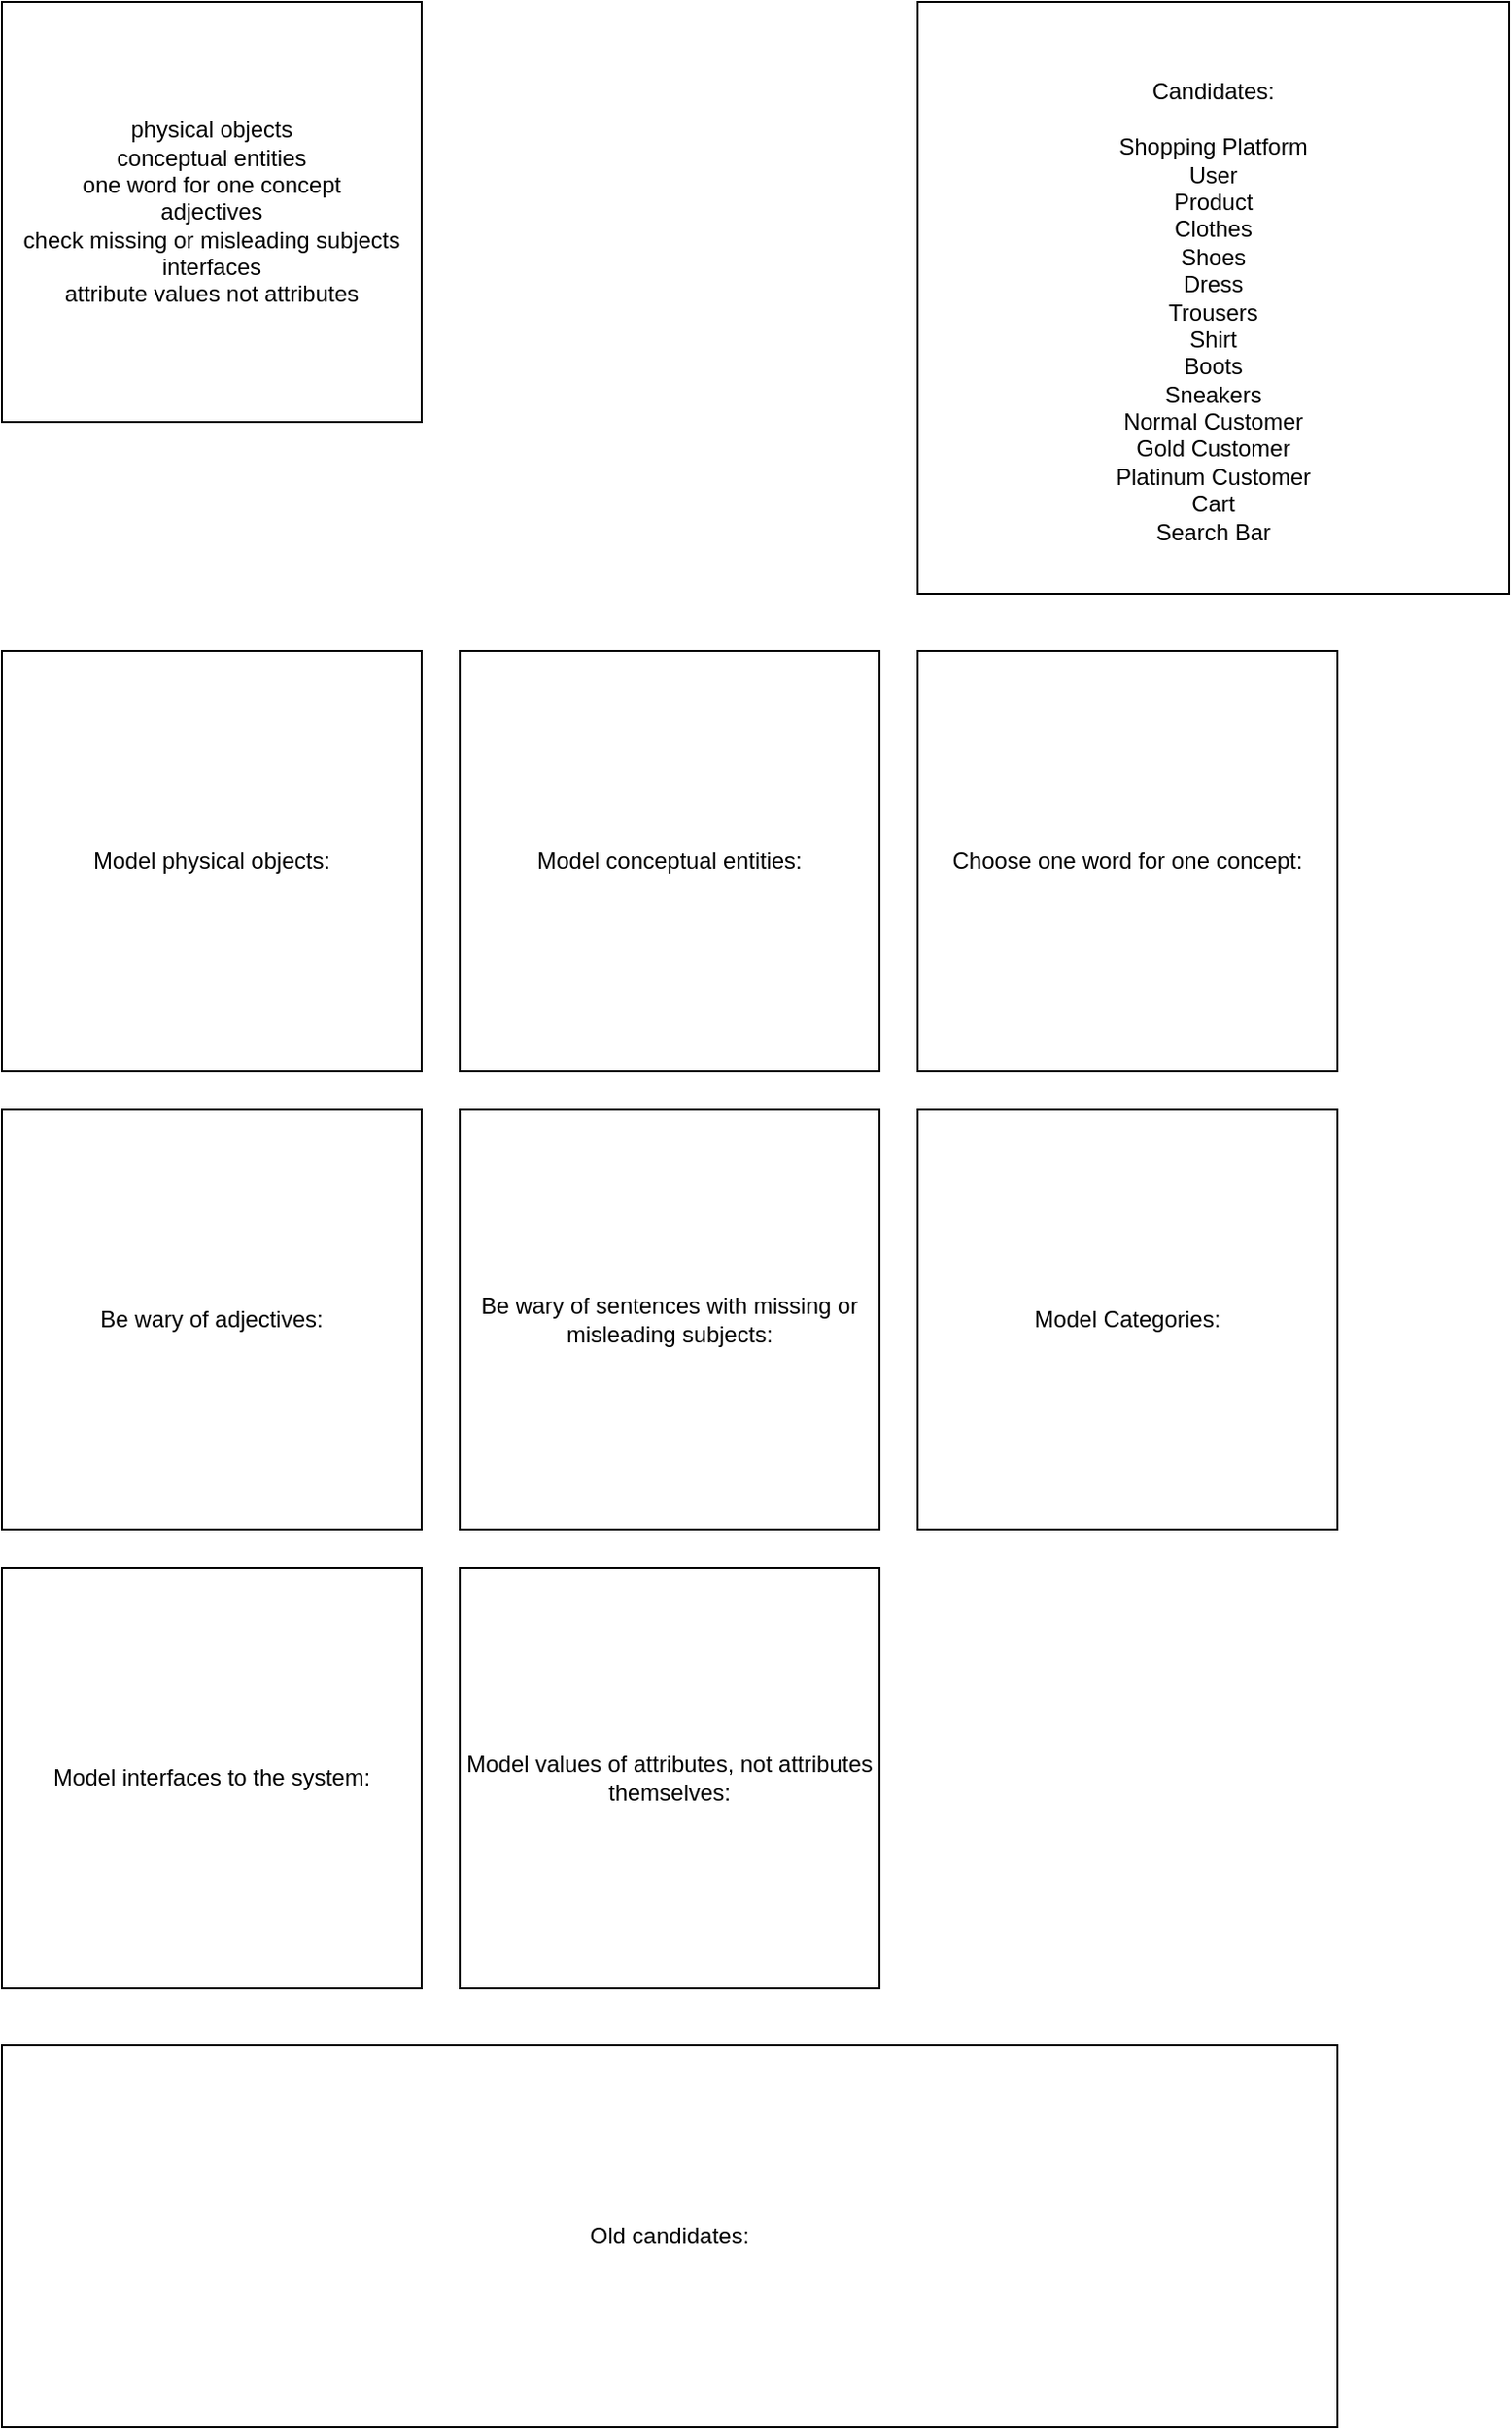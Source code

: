 <mxfile version="13.7.3" type="device"><diagram id="GNQaY41sp2aP6jArtb4X" name="Seite-1"><mxGraphModel dx="1662" dy="822" grid="1" gridSize="10" guides="1" tooltips="1" connect="1" arrows="1" fold="1" page="1" pageScale="1" pageWidth="827" pageHeight="1169" math="0" shadow="0"><root><mxCell id="0"/><mxCell id="1" parent="0"/><mxCell id="76YwG4cIuJCh1Q6mqDl--1" value="Text" style="text;html=1;strokeColor=none;fillColor=none;align=center;verticalAlign=middle;whiteSpace=wrap;rounded=0;" parent="1" vertex="1"><mxGeometry x="55" y="70" width="220" height="190" as="geometry"/></mxCell><mxCell id="76YwG4cIuJCh1Q6mqDl--2" value="physical objects&lt;br&gt;conceptual entities&lt;br&gt;one word for one concept&lt;br&gt;adjectives&lt;br&gt;check missing or misleading subjects&lt;br&gt;interfaces&lt;br&gt;attribute values not attributes" style="whiteSpace=wrap;html=1;aspect=fixed;" parent="1" vertex="1"><mxGeometry x="20" y="20" width="220" height="220" as="geometry"/></mxCell><mxCell id="76YwG4cIuJCh1Q6mqDl--3" value="&lt;br&gt;Candidates:&lt;br&gt;&lt;br&gt;Shopping Platform&lt;br&gt;User&lt;br&gt;Product&lt;br&gt;Clothes&lt;br&gt;Shoes&lt;br&gt;Dress&lt;br&gt;Trousers&lt;br&gt;Shirt&lt;br&gt;Boots&lt;br&gt;Sneakers&lt;br&gt;Normal Customer&lt;br&gt;Gold Customer&lt;br&gt;Platinum Customer&lt;br&gt;Cart&lt;br&gt;Search Bar" style="whiteSpace=wrap;html=1;aspect=fixed;" parent="1" vertex="1"><mxGeometry x="500" y="20" width="310" height="310" as="geometry"/></mxCell><mxCell id="76YwG4cIuJCh1Q6mqDl--4" value="Model physical objects:" style="whiteSpace=wrap;html=1;aspect=fixed;" parent="1" vertex="1"><mxGeometry x="20" y="360" width="220" height="220" as="geometry"/></mxCell><mxCell id="76YwG4cIuJCh1Q6mqDl--5" value="Model conceptual entities:" style="whiteSpace=wrap;html=1;aspect=fixed;" parent="1" vertex="1"><mxGeometry x="260" y="360" width="220" height="220" as="geometry"/></mxCell><mxCell id="76YwG4cIuJCh1Q6mqDl--6" value="Choose one word for one concept:" style="whiteSpace=wrap;html=1;aspect=fixed;" parent="1" vertex="1"><mxGeometry x="500" y="360" width="220" height="220" as="geometry"/></mxCell><mxCell id="76YwG4cIuJCh1Q6mqDl--7" value="Be wary of adjectives:" style="whiteSpace=wrap;html=1;aspect=fixed;" parent="1" vertex="1"><mxGeometry x="20" y="600" width="220" height="220" as="geometry"/></mxCell><mxCell id="76YwG4cIuJCh1Q6mqDl--8" value="Be wary of sentences with missing or misleading subjects:" style="whiteSpace=wrap;html=1;aspect=fixed;" parent="1" vertex="1"><mxGeometry x="260" y="600" width="220" height="220" as="geometry"/></mxCell><mxCell id="76YwG4cIuJCh1Q6mqDl--9" value="Model Categories:" style="whiteSpace=wrap;html=1;aspect=fixed;" parent="1" vertex="1"><mxGeometry x="500" y="600" width="220" height="220" as="geometry"/></mxCell><mxCell id="76YwG4cIuJCh1Q6mqDl--10" value="Model values of attributes, not attributes themselves:" style="whiteSpace=wrap;html=1;aspect=fixed;" parent="1" vertex="1"><mxGeometry x="260" y="840" width="220" height="220" as="geometry"/></mxCell><mxCell id="76YwG4cIuJCh1Q6mqDl--11" value="Model interfaces to the system:" style="whiteSpace=wrap;html=1;aspect=fixed;" parent="1" vertex="1"><mxGeometry x="20" y="840" width="220" height="220" as="geometry"/></mxCell><mxCell id="76YwG4cIuJCh1Q6mqDl--12" value="Old candidates:&lt;br&gt;" style="rounded=0;whiteSpace=wrap;html=1;" parent="1" vertex="1"><mxGeometry x="20" y="1090" width="700" height="200" as="geometry"/></mxCell></root></mxGraphModel></diagram></mxfile>